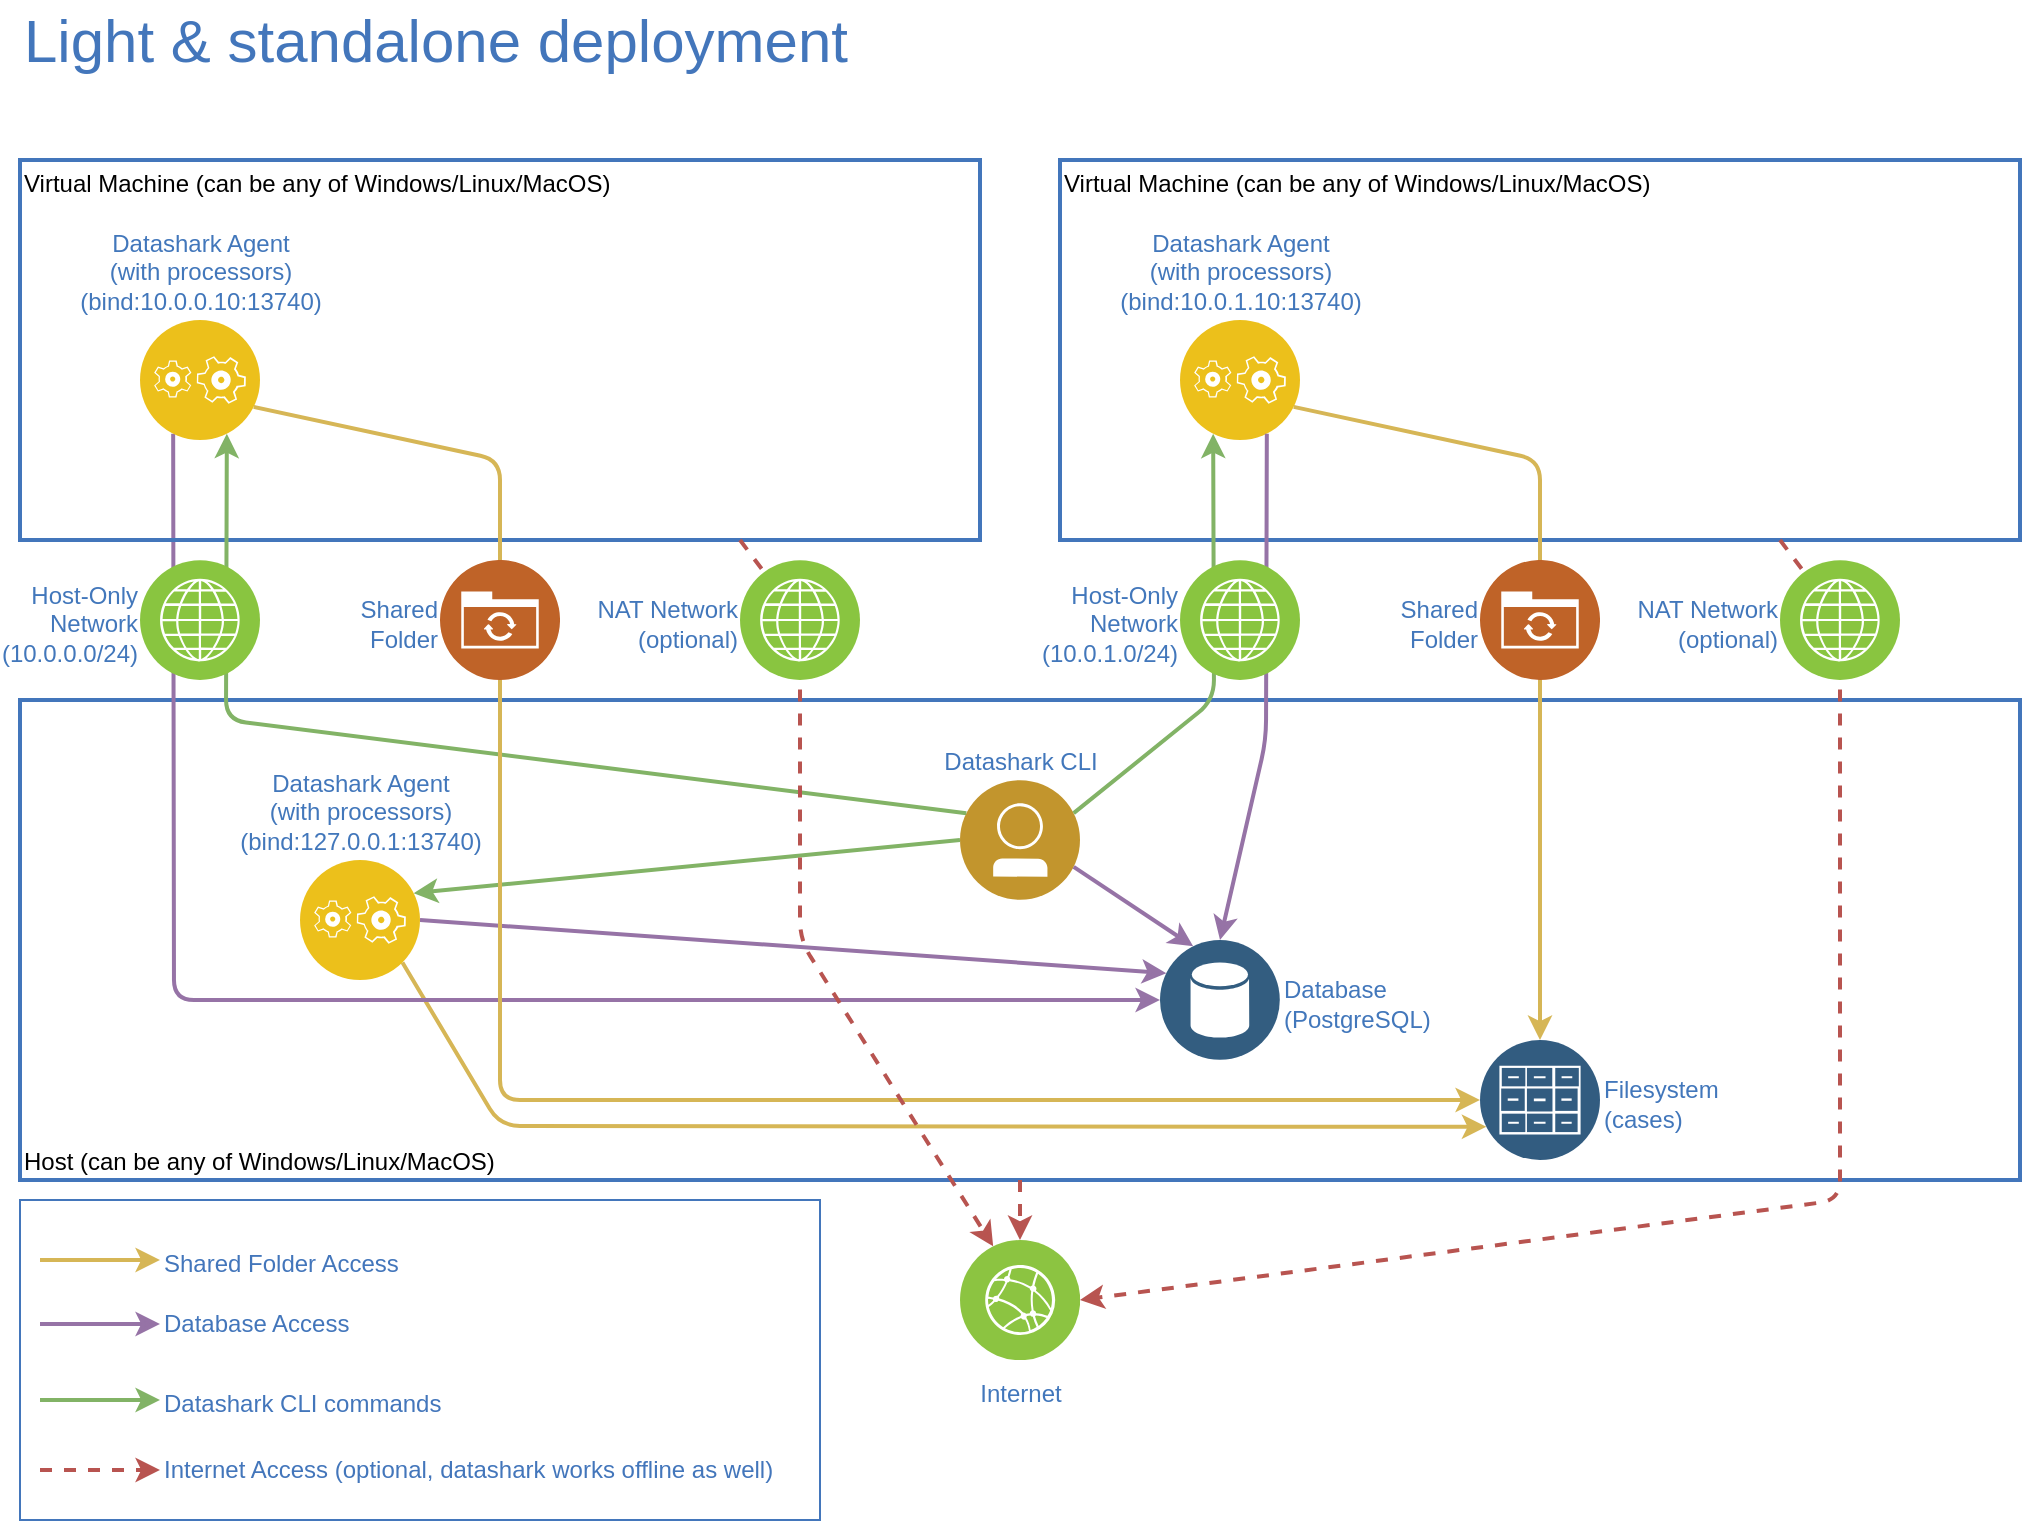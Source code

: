 <mxfile version="15.1.3" type="device"><diagram id="0d7cefc2-ccd6-e077-73ed-a8e48b0cddf6" name="Page-1"><mxGraphModel dx="1668" dy="866" grid="1" gridSize="10" guides="1" tooltips="1" connect="1" arrows="1" fold="1" page="1" pageScale="1" pageWidth="1169" pageHeight="827" background="none" math="0" shadow="0"><root><mxCell id="0"/><mxCell id="1" parent="0"/><mxCell id="rzyssVDSt5g04zdk43D6-106" value="Host (can be any of Windows/Linux/MacOS)" style="fontStyle=0;verticalAlign=bottom;align=left;spacingTop=-2;fillColor=none;rounded=0;whiteSpace=wrap;html=1;strokeColor=#4376BB;strokeWidth=2;dashed=0;container=1;collapsible=0;expand=0;recursiveResize=0;labelPosition=center;verticalLabelPosition=middle;" vertex="1" parent="1"><mxGeometry x="80" y="390" width="1000" height="240" as="geometry"/></mxCell><mxCell id="rzyssVDSt5g04zdk43D6-119" value="Database&lt;br&gt;(PostgreSQL)" style="aspect=fixed;perimeter=ellipsePerimeter;html=1;align=left;shadow=0;dashed=0;fontColor=#4277BB;labelBackgroundColor=#ffffff;fontSize=12;spacingTop=3;image;image=img/lib/ibm/data/data_services.svg;strokeWidth=2;labelPosition=right;verticalLabelPosition=middle;verticalAlign=middle;" vertex="1" parent="rzyssVDSt5g04zdk43D6-106"><mxGeometry x="570" y="120" width="60" height="60" as="geometry"/></mxCell><mxCell id="rzyssVDSt5g04zdk43D6-117" value="Filesystem&lt;br&gt;(cases)" style="aspect=fixed;perimeter=ellipsePerimeter;html=1;align=left;shadow=0;dashed=0;fontColor=#4277BB;labelBackgroundColor=#ffffff;fontSize=12;spacingTop=3;image;image=img/lib/ibm/data/file_repository.svg;strokeWidth=2;labelPosition=right;verticalLabelPosition=middle;verticalAlign=middle;" vertex="1" parent="rzyssVDSt5g04zdk43D6-106"><mxGeometry x="730" y="170" width="60" height="60" as="geometry"/></mxCell><mxCell id="rzyssVDSt5g04zdk43D6-128" value="Datashark CLI" style="aspect=fixed;perimeter=ellipsePerimeter;html=1;align=center;shadow=0;dashed=0;fontColor=#4277BB;labelBackgroundColor=#ffffff;fontSize=12;spacingTop=3;image;image=img/lib/ibm/users/user.svg;strokeColor=#4376BB;strokeWidth=2;labelPosition=center;verticalLabelPosition=top;verticalAlign=bottom;" vertex="1" parent="rzyssVDSt5g04zdk43D6-106"><mxGeometry x="470" y="40" width="60" height="60" as="geometry"/></mxCell><mxCell id="rzyssVDSt5g04zdk43D6-129" value="" style="html=1;labelBackgroundColor=#ffffff;endArrow=classic;endFill=1;endSize=6;jettySize=auto;orthogonalLoop=1;strokeWidth=2;fontSize=14;fontColor=#4376BB;entryX=1;entryY=0.25;entryDx=0;entryDy=0;exitX=0;exitY=0.5;exitDx=0;exitDy=0;fillColor=#d5e8d4;strokeColor=#82b366;" edge="1" parent="rzyssVDSt5g04zdk43D6-106" source="rzyssVDSt5g04zdk43D6-128" target="rzyssVDSt5g04zdk43D6-124"><mxGeometry width="60" height="60" relative="1" as="geometry"><mxPoint x="223.167" y="116.584" as="sourcePoint"/><mxPoint x="100" y="-120" as="targetPoint"/><Array as="points"/></mxGeometry></mxCell><mxCell id="rzyssVDSt5g04zdk43D6-156" value="" style="html=1;labelBackgroundColor=#ffffff;endArrow=classic;endFill=1;endSize=6;jettySize=auto;orthogonalLoop=1;strokeWidth=2;fontSize=14;fontColor=#4376BB;entryX=0;entryY=0.25;entryDx=0;entryDy=0;exitX=1;exitY=0.5;exitDx=0;exitDy=0;fillColor=#e1d5e7;strokeColor=#9673a6;" edge="1" parent="rzyssVDSt5g04zdk43D6-106" source="rzyssVDSt5g04zdk43D6-124" target="rzyssVDSt5g04zdk43D6-119"><mxGeometry width="60" height="60" relative="1" as="geometry"><mxPoint x="86.584" y="-123.167" as="sourcePoint"/><mxPoint x="602" y="171" as="targetPoint"/><Array as="points"/></mxGeometry></mxCell><mxCell id="rzyssVDSt5g04zdk43D6-157" value="" style="html=1;labelBackgroundColor=#ffffff;endArrow=classic;endFill=1;endSize=6;jettySize=auto;orthogonalLoop=1;strokeWidth=2;fontSize=14;fontColor=#4376BB;exitX=1;exitY=1;exitDx=0;exitDy=0;fillColor=#fff2cc;strokeColor=#d6b656;entryX=0;entryY=0.75;entryDx=0;entryDy=0;" edge="1" parent="rzyssVDSt5g04zdk43D6-106" source="rzyssVDSt5g04zdk43D6-124" target="rzyssVDSt5g04zdk43D6-117"><mxGeometry width="60" height="60" relative="1" as="geometry"><mxPoint x="126.833" y="-136.584" as="sourcePoint"/><mxPoint x="740" y="210" as="targetPoint"/><Array as="points"><mxPoint x="240" y="213"/></Array></mxGeometry></mxCell><mxCell id="rzyssVDSt5g04zdk43D6-124" value="Datashark Agent&lt;br&gt;(with processors)&lt;br&gt;(bind:127.0.0.1:13740)" style="aspect=fixed;perimeter=ellipsePerimeter;html=1;align=center;shadow=0;dashed=0;fontColor=#4277BB;labelBackgroundColor=#ffffff;fontSize=12;spacingTop=3;image;image=img/lib/ibm/applications/application_logic.svg;strokeColor=#4376BB;strokeWidth=2;labelPosition=center;verticalLabelPosition=top;verticalAlign=bottom;" vertex="1" parent="rzyssVDSt5g04zdk43D6-106"><mxGeometry x="140" y="80" width="60" height="60" as="geometry"/></mxCell><mxCell id="rzyssVDSt5g04zdk43D6-159" value="" style="html=1;labelBackgroundColor=#ffffff;endArrow=classic;endFill=1;endSize=6;jettySize=auto;orthogonalLoop=1;strokeWidth=2;fontSize=14;fontColor=#4376BB;exitX=1;exitY=0.75;exitDx=0;exitDy=0;fillColor=#e1d5e7;strokeColor=#9673a6;entryX=0.25;entryY=0;entryDx=0;entryDy=0;" edge="1" parent="rzyssVDSt5g04zdk43D6-106" source="rzyssVDSt5g04zdk43D6-128" target="rzyssVDSt5g04zdk43D6-119"><mxGeometry width="60" height="60" relative="1" as="geometry"><mxPoint x="632.982" y="-122.954" as="sourcePoint"/><mxPoint x="610" y="130" as="targetPoint"/></mxGeometry></mxCell><mxCell id="rzyssVDSt5g04zdk43D6-131" value="" style="html=1;labelBackgroundColor=#ffffff;endArrow=classic;endFill=1;endSize=6;jettySize=auto;orthogonalLoop=1;strokeWidth=2;fontSize=14;fontColor=#4376BB;entryX=0;entryY=0.5;entryDx=0;entryDy=0;exitX=0.25;exitY=1;exitDx=0;exitDy=0;fillColor=#e1d5e7;strokeColor=#9673a6;" edge="1" parent="1" source="rzyssVDSt5g04zdk43D6-122" target="rzyssVDSt5g04zdk43D6-119"><mxGeometry width="60" height="60" relative="1" as="geometry"><mxPoint x="660" y="470" as="sourcePoint"/><mxPoint x="570" y="470" as="targetPoint"/><Array as="points"><mxPoint x="157" y="540"/></Array></mxGeometry></mxCell><mxCell id="rzyssVDSt5g04zdk43D6-158" value="" style="html=1;labelBackgroundColor=#ffffff;endArrow=classic;endFill=1;endSize=6;jettySize=auto;orthogonalLoop=1;strokeWidth=2;fontSize=14;fontColor=#4376BB;exitX=0.5;exitY=1;exitDx=0;exitDy=0;fillColor=#f8cecc;strokeColor=#b85450;entryX=0.5;entryY=0;entryDx=0;entryDy=0;dashed=1;" edge="1" parent="1" source="rzyssVDSt5g04zdk43D6-106" target="rzyssVDSt5g04zdk43D6-118"><mxGeometry width="60" height="60" relative="1" as="geometry"><mxPoint x="210" y="240" as="sourcePoint"/><mxPoint x="576.584" y="673.167" as="targetPoint"/></mxGeometry></mxCell><mxCell id="rzyssVDSt5g04zdk43D6-145" value="" style="fontStyle=0;verticalAlign=top;align=left;spacingTop=-2;fillColor=none;rounded=0;whiteSpace=wrap;html=1;strokeColor=#4376BB;strokeWidth=1;dashed=0;container=1;collapsible=0;expand=0;recursiveResize=0;fontSize=16;fontColor=#4376BB;" vertex="1" parent="1"><mxGeometry x="80" y="640" width="400" height="160" as="geometry"/></mxCell><mxCell id="rzyssVDSt5g04zdk43D6-155" value="&lt;font style=&quot;font-size: 12px&quot;&gt;Datashark CLI commands&lt;/font&gt;" style="text;html=1;strokeColor=none;fillColor=none;align=left;verticalAlign=middle;whiteSpace=wrap;rounded=0;fontSize=16;fontColor=#4376BB;" vertex="1" parent="rzyssVDSt5g04zdk43D6-145"><mxGeometry x="70" y="90" width="190" height="20" as="geometry"/></mxCell><mxCell id="rzyssVDSt5g04zdk43D6-146" value="" style="html=1;labelBackgroundColor=#ffffff;endArrow=classic;endFill=1;endSize=6;jettySize=auto;orthogonalLoop=1;strokeWidth=2;fontSize=14;fontColor=#4376BB;fillColor=#f8cecc;strokeColor=#b85450;dashed=1;" edge="1" parent="rzyssVDSt5g04zdk43D6-145"><mxGeometry width="60" height="60" relative="1" as="geometry"><mxPoint x="10" y="135" as="sourcePoint"/><mxPoint x="70" y="135" as="targetPoint"/><Array as="points"/></mxGeometry></mxCell><mxCell id="rzyssVDSt5g04zdk43D6-152" value="&lt;font style=&quot;font-size: 12px&quot;&gt;Internet Access (optional, datashark works offline as well)&lt;/font&gt;" style="text;html=1;strokeColor=none;fillColor=none;align=left;verticalAlign=middle;whiteSpace=wrap;rounded=0;fontSize=16;fontColor=#4376BB;" vertex="1" parent="rzyssVDSt5g04zdk43D6-145"><mxGeometry x="70" y="123" width="320" height="20" as="geometry"/></mxCell><mxCell id="rzyssVDSt5g04zdk43D6-148" value="" style="html=1;labelBackgroundColor=#ffffff;endArrow=classic;endFill=1;endSize=6;jettySize=auto;orthogonalLoop=1;strokeWidth=2;fontSize=14;fontColor=#4376BB;fillColor=#e1d5e7;strokeColor=#9673a6;" edge="1" parent="rzyssVDSt5g04zdk43D6-145"><mxGeometry width="60" height="60" relative="1" as="geometry"><mxPoint x="10" y="62" as="sourcePoint"/><mxPoint x="70" y="62" as="targetPoint"/></mxGeometry></mxCell><mxCell id="rzyssVDSt5g04zdk43D6-153" value="&lt;font style=&quot;font-size: 12px&quot;&gt;Database Access&lt;/font&gt;" style="text;html=1;strokeColor=none;fillColor=none;align=left;verticalAlign=middle;whiteSpace=wrap;rounded=0;fontSize=16;fontColor=#4376BB;" vertex="1" parent="rzyssVDSt5g04zdk43D6-145"><mxGeometry x="70" y="50" width="140" height="20" as="geometry"/></mxCell><mxCell id="rzyssVDSt5g04zdk43D6-147" value="" style="html=1;labelBackgroundColor=#ffffff;endArrow=classic;endFill=1;endSize=6;jettySize=auto;orthogonalLoop=1;strokeWidth=2;fontSize=14;fontColor=#4376BB;exitX=1;exitY=0.75;exitDx=0;exitDy=0;fillColor=#fff2cc;strokeColor=#d6b656;" edge="1" parent="rzyssVDSt5g04zdk43D6-145"><mxGeometry width="60" height="60" relative="1" as="geometry"><mxPoint x="10.003" y="29.996" as="sourcePoint"/><mxPoint x="70" y="30" as="targetPoint"/></mxGeometry></mxCell><mxCell id="rzyssVDSt5g04zdk43D6-154" value="&lt;font style=&quot;font-size: 12px&quot;&gt;Shared Folder Access&lt;/font&gt;" style="text;html=1;strokeColor=none;fillColor=none;align=left;verticalAlign=middle;whiteSpace=wrap;rounded=0;fontSize=16;fontColor=#4376BB;" vertex="1" parent="rzyssVDSt5g04zdk43D6-145"><mxGeometry x="70" y="20" width="140" height="20" as="geometry"/></mxCell><mxCell id="rzyssVDSt5g04zdk43D6-107" value="Virtual Machine (can be any of Windows/Linux/MacOS)" style="fontStyle=0;verticalAlign=top;align=left;spacingTop=-2;fillColor=none;rounded=0;whiteSpace=wrap;html=1;strokeWidth=2;dashed=0;container=1;collapsible=0;expand=0;recursiveResize=0;strokeColor=#4376BB;" vertex="1" parent="1"><mxGeometry x="80" y="120" width="480" height="190" as="geometry"/></mxCell><mxCell id="rzyssVDSt5g04zdk43D6-122" value="Datashark Agent &lt;br&gt;(with processors)&lt;br&gt;(bind:10.0.0.10:13740)" style="aspect=fixed;perimeter=ellipsePerimeter;html=1;align=center;shadow=0;dashed=0;fontColor=#4277BB;labelBackgroundColor=#ffffff;fontSize=12;spacingTop=3;image;image=img/lib/ibm/applications/application_logic.svg;strokeColor=#4376BB;strokeWidth=2;labelPosition=center;verticalLabelPosition=top;verticalAlign=bottom;" vertex="1" parent="rzyssVDSt5g04zdk43D6-107"><mxGeometry x="60" y="80" width="60" height="60" as="geometry"/></mxCell><mxCell id="rzyssVDSt5g04zdk43D6-108" value="Virtual Machine (can be any of Windows/Linux/MacOS)" style="fontStyle=0;verticalAlign=top;align=left;spacingTop=-2;fillColor=none;rounded=0;whiteSpace=wrap;html=1;strokeColor=#4376BB;strokeWidth=2;dashed=0;container=1;collapsible=0;expand=0;recursiveResize=0;" vertex="1" parent="1"><mxGeometry x="600" y="120" width="480" height="190" as="geometry"/></mxCell><mxCell id="rzyssVDSt5g04zdk43D6-127" value="" style="html=1;labelBackgroundColor=#ffffff;endArrow=classic;endFill=1;endSize=6;jettySize=auto;orthogonalLoop=1;strokeWidth=2;fontSize=14;fontColor=#4376BB;entryX=0.75;entryY=1;entryDx=0;entryDy=0;exitX=0;exitY=0.25;exitDx=0;exitDy=0;fillColor=#d5e8d4;strokeColor=#82b366;" edge="1" parent="1" source="rzyssVDSt5g04zdk43D6-128" target="rzyssVDSt5g04zdk43D6-122"><mxGeometry width="60" height="60" relative="1" as="geometry"><mxPoint x="400" y="560" as="sourcePoint"/><mxPoint x="170" y="260" as="targetPoint"/><Array as="points"><mxPoint x="183" y="400"/></Array></mxGeometry></mxCell><mxCell id="rzyssVDSt5g04zdk43D6-130" value="" style="html=1;labelBackgroundColor=#ffffff;endArrow=classic;endFill=1;endSize=6;jettySize=auto;orthogonalLoop=1;strokeWidth=2;fontSize=14;fontColor=#4376BB;entryX=0.25;entryY=1;entryDx=0;entryDy=0;exitX=1;exitY=0.25;exitDx=0;exitDy=0;fillColor=#d5e8d4;strokeColor=#82b366;" edge="1" parent="1" source="rzyssVDSt5g04zdk43D6-128" target="rzyssVDSt5g04zdk43D6-123"><mxGeometry width="60" height="60" relative="1" as="geometry"><mxPoint x="300" y="520" as="sourcePoint"/><mxPoint x="210" y="520" as="targetPoint"/><Array as="points"><mxPoint x="677" y="390"/></Array></mxGeometry></mxCell><mxCell id="rzyssVDSt5g04zdk43D6-118" value="Internet" style="aspect=fixed;perimeter=ellipsePerimeter;html=1;align=center;shadow=0;dashed=0;fontColor=#4277BB;labelBackgroundColor=#ffffff;fontSize=12;spacingTop=3;image;image=img/lib/ibm/infrastructure/edge_services.svg;strokeWidth=2;" vertex="1" parent="1"><mxGeometry x="550" y="660" width="60" height="60" as="geometry"/></mxCell><mxCell id="rzyssVDSt5g04zdk43D6-121" value="Light &amp;amp; standalone deployment" style="text;html=1;strokeColor=none;fillColor=none;align=left;verticalAlign=middle;whiteSpace=wrap;rounded=0;fontSize=30;fontColor=#4376BB;" vertex="1" parent="1"><mxGeometry x="80" y="40" width="600" height="40" as="geometry"/></mxCell><mxCell id="rzyssVDSt5g04zdk43D6-123" value="Datashark Agent&lt;br&gt;(with processors)&lt;br&gt;(bind:10.0.1.10:13740)" style="aspect=fixed;perimeter=ellipsePerimeter;html=1;align=center;shadow=0;dashed=0;fontColor=#4277BB;labelBackgroundColor=#ffffff;fontSize=12;spacingTop=3;image;image=img/lib/ibm/applications/application_logic.svg;strokeColor=#4376BB;strokeWidth=2;labelPosition=center;verticalLabelPosition=top;verticalAlign=bottom;" vertex="1" parent="1"><mxGeometry x="660" y="200" width="60" height="60" as="geometry"/></mxCell><mxCell id="rzyssVDSt5g04zdk43D6-132" value="" style="html=1;labelBackgroundColor=#ffffff;endArrow=classic;endFill=1;endSize=6;jettySize=auto;orthogonalLoop=1;strokeWidth=2;fontSize=14;fontColor=#4376BB;exitX=0.75;exitY=1;exitDx=0;exitDy=0;fillColor=#e1d5e7;strokeColor=#9673a6;entryX=0.5;entryY=0;entryDx=0;entryDy=0;" edge="1" parent="1" source="rzyssVDSt5g04zdk43D6-123" target="rzyssVDSt5g04zdk43D6-119"><mxGeometry width="60" height="60" relative="1" as="geometry"><mxPoint x="210" y="240" as="sourcePoint"/><mxPoint x="690" y="530" as="targetPoint"/><Array as="points"><mxPoint x="703" y="410"/></Array></mxGeometry></mxCell><mxCell id="rzyssVDSt5g04zdk43D6-109" value="Host-Only&lt;br&gt;Network&lt;br&gt;(10.0.0.0/24)" style="aspect=fixed;perimeter=ellipsePerimeter;html=1;align=right;shadow=0;dashed=0;fontColor=#4277BB;labelBackgroundColor=#ffffff;fontSize=12;spacingTop=3;image;image=img/lib/ibm/infrastructure/channels.svg;strokeWidth=2;labelPosition=left;verticalLabelPosition=middle;verticalAlign=middle;" vertex="1" parent="1"><mxGeometry x="140" y="320" width="60" height="60" as="geometry"/></mxCell><mxCell id="rzyssVDSt5g04zdk43D6-114" value="Host-Only&lt;br&gt;Network&lt;br&gt;(10.0.1.0/24)" style="aspect=fixed;perimeter=ellipsePerimeter;html=1;align=right;shadow=0;dashed=0;fontColor=#4277BB;labelBackgroundColor=#ffffff;fontSize=12;spacingTop=3;image;image=img/lib/ibm/infrastructure/channels.svg;strokeWidth=2;labelPosition=left;verticalLabelPosition=middle;verticalAlign=middle;" vertex="1" parent="1"><mxGeometry x="660" y="320" width="60" height="60" as="geometry"/></mxCell><mxCell id="rzyssVDSt5g04zdk43D6-134" value="" style="html=1;labelBackgroundColor=#ffffff;endArrow=classic;endFill=1;endSize=6;jettySize=auto;orthogonalLoop=1;strokeWidth=2;fontSize=14;fontColor=#4376BB;exitX=1;exitY=0.75;exitDx=0;exitDy=0;fillColor=#fff2cc;strokeColor=#d6b656;entryX=0;entryY=0.5;entryDx=0;entryDy=0;" edge="1" parent="1" source="rzyssVDSt5g04zdk43D6-122" target="rzyssVDSt5g04zdk43D6-117"><mxGeometry width="60" height="60" relative="1" as="geometry"><mxPoint x="166.584" y="266.833" as="sourcePoint"/><mxPoint x="490" y="510" as="targetPoint"/><Array as="points"><mxPoint x="320" y="270"/><mxPoint x="320" y="590"/></Array></mxGeometry></mxCell><mxCell id="rzyssVDSt5g04zdk43D6-113" value="Shared&lt;br&gt;Folder" style="aspect=fixed;perimeter=ellipsePerimeter;html=1;align=right;shadow=0;dashed=0;fontColor=#4277BB;labelBackgroundColor=#ffffff;fontSize=12;spacingTop=3;image;image=img/lib/ibm/social/file_sync.svg;strokeWidth=2;labelPosition=left;verticalLabelPosition=middle;verticalAlign=middle;" vertex="1" parent="1"><mxGeometry x="290" y="320" width="60" height="60" as="geometry"/></mxCell><mxCell id="rzyssVDSt5g04zdk43D6-135" value="" style="html=1;labelBackgroundColor=#ffffff;endArrow=classic;endFill=1;endSize=6;jettySize=auto;orthogonalLoop=1;strokeWidth=2;fontSize=14;fontColor=#4376BB;exitX=1;exitY=0.75;exitDx=0;exitDy=0;fillColor=#fff2cc;strokeColor=#d6b656;entryX=0.5;entryY=0;entryDx=0;entryDy=0;" edge="1" parent="1" source="rzyssVDSt5g04zdk43D6-123" target="rzyssVDSt5g04zdk43D6-117"><mxGeometry width="60" height="60" relative="1" as="geometry"><mxPoint x="206.833" y="253.416" as="sourcePoint"/><mxPoint x="820.0" y="600" as="targetPoint"/><Array as="points"><mxPoint x="840" y="270"/></Array></mxGeometry></mxCell><mxCell id="rzyssVDSt5g04zdk43D6-137" value="" style="html=1;labelBackgroundColor=#ffffff;endArrow=classic;endFill=1;endSize=6;jettySize=auto;orthogonalLoop=1;strokeWidth=2;fontSize=14;fontColor=#4376BB;exitX=0.75;exitY=1;exitDx=0;exitDy=0;fillColor=#f8cecc;strokeColor=#b85450;entryX=0.25;entryY=0;entryDx=0;entryDy=0;dashed=1;" edge="1" parent="1" source="rzyssVDSt5g04zdk43D6-107" target="rzyssVDSt5g04zdk43D6-118"><mxGeometry width="60" height="60" relative="1" as="geometry"><mxPoint x="206.833" y="253.416" as="sourcePoint"/><mxPoint x="820" y="600" as="targetPoint"/><Array as="points"><mxPoint x="470" y="350"/><mxPoint x="470" y="510"/></Array></mxGeometry></mxCell><mxCell id="rzyssVDSt5g04zdk43D6-111" value="NAT Network&lt;br&gt;(optional)" style="aspect=fixed;perimeter=ellipsePerimeter;html=1;align=right;shadow=0;dashed=0;fontColor=#4277BB;labelBackgroundColor=#ffffff;fontSize=12;spacingTop=3;image;image=img/lib/ibm/infrastructure/channels.svg;strokeWidth=2;labelPosition=left;verticalLabelPosition=middle;verticalAlign=middle;" vertex="1" parent="1"><mxGeometry x="440" y="320" width="60" height="60" as="geometry"/></mxCell><mxCell id="rzyssVDSt5g04zdk43D6-138" value="" style="html=1;labelBackgroundColor=#ffffff;endArrow=classic;endFill=1;endSize=6;jettySize=auto;orthogonalLoop=1;strokeWidth=2;fontSize=14;fontColor=#4376BB;exitX=0.75;exitY=1;exitDx=0;exitDy=0;fillColor=#f8cecc;strokeColor=#b85450;entryX=1;entryY=0.5;entryDx=0;entryDy=0;dashed=1;" edge="1" parent="1" source="rzyssVDSt5g04zdk43D6-108" target="rzyssVDSt5g04zdk43D6-118"><mxGeometry width="60" height="60" relative="1" as="geometry"><mxPoint x="210" y="240" as="sourcePoint"/><mxPoint x="576.584" y="673.167" as="targetPoint"/><Array as="points"><mxPoint x="990" y="350"/><mxPoint x="990" y="640"/></Array></mxGeometry></mxCell><mxCell id="rzyssVDSt5g04zdk43D6-116" value="Shared &lt;br&gt;Folder" style="aspect=fixed;perimeter=ellipsePerimeter;html=1;align=right;shadow=0;dashed=0;fontColor=#4277BB;labelBackgroundColor=#ffffff;fontSize=12;spacingTop=3;image;image=img/lib/ibm/social/file_sync.svg;strokeWidth=2;labelPosition=left;verticalLabelPosition=middle;verticalAlign=middle;" vertex="1" parent="1"><mxGeometry x="810" y="320" width="60" height="60" as="geometry"/></mxCell><mxCell id="rzyssVDSt5g04zdk43D6-115" value="NAT Network&lt;br&gt;(optional)" style="aspect=fixed;perimeter=ellipsePerimeter;html=1;align=right;shadow=0;dashed=0;fontColor=#4277BB;labelBackgroundColor=#ffffff;fontSize=12;spacingTop=3;image;image=img/lib/ibm/infrastructure/channels.svg;strokeWidth=2;labelPosition=left;verticalLabelPosition=middle;verticalAlign=middle;" vertex="1" parent="1"><mxGeometry x="960" y="320" width="60" height="60" as="geometry"/></mxCell><mxCell id="rzyssVDSt5g04zdk43D6-149" value="" style="html=1;labelBackgroundColor=#ffffff;endArrow=classic;endFill=1;endSize=6;jettySize=auto;orthogonalLoop=1;strokeWidth=2;fontSize=14;fontColor=#4376BB;fillColor=#d5e8d4;strokeColor=#82b366;" edge="1" parent="1"><mxGeometry width="60" height="60" relative="1" as="geometry"><mxPoint x="90" y="740" as="sourcePoint"/><mxPoint x="150" y="740" as="targetPoint"/><Array as="points"/></mxGeometry></mxCell></root></mxGraphModel></diagram></mxfile>